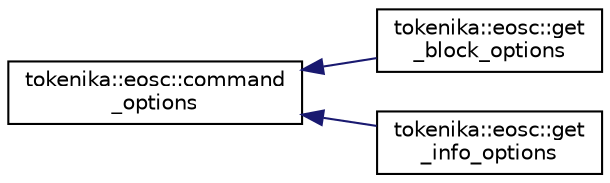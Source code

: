 digraph "Graphical Class Hierarchy"
{
  edge [fontname="Helvetica",fontsize="10",labelfontname="Helvetica",labelfontsize="10"];
  node [fontname="Helvetica",fontsize="10",shape=record];
  rankdir="LR";
  Node0 [label="tokenika::eosc::command\l_options",height=0.2,width=0.4,color="black", fillcolor="white", style="filled",URL="$classtokenika_1_1eosc_1_1command__options.html"];
  Node0 -> Node1 [dir="back",color="midnightblue",fontsize="10",style="solid",fontname="Helvetica"];
  Node1 [label="tokenika::eosc::get\l_block_options",height=0.2,width=0.4,color="black", fillcolor="white", style="filled",URL="$classtokenika_1_1eosc_1_1get__block__options.html"];
  Node0 -> Node2 [dir="back",color="midnightblue",fontsize="10",style="solid",fontname="Helvetica"];
  Node2 [label="tokenika::eosc::get\l_info_options",height=0.2,width=0.4,color="black", fillcolor="white", style="filled",URL="$classtokenika_1_1eosc_1_1get__info__options.html"];
}
